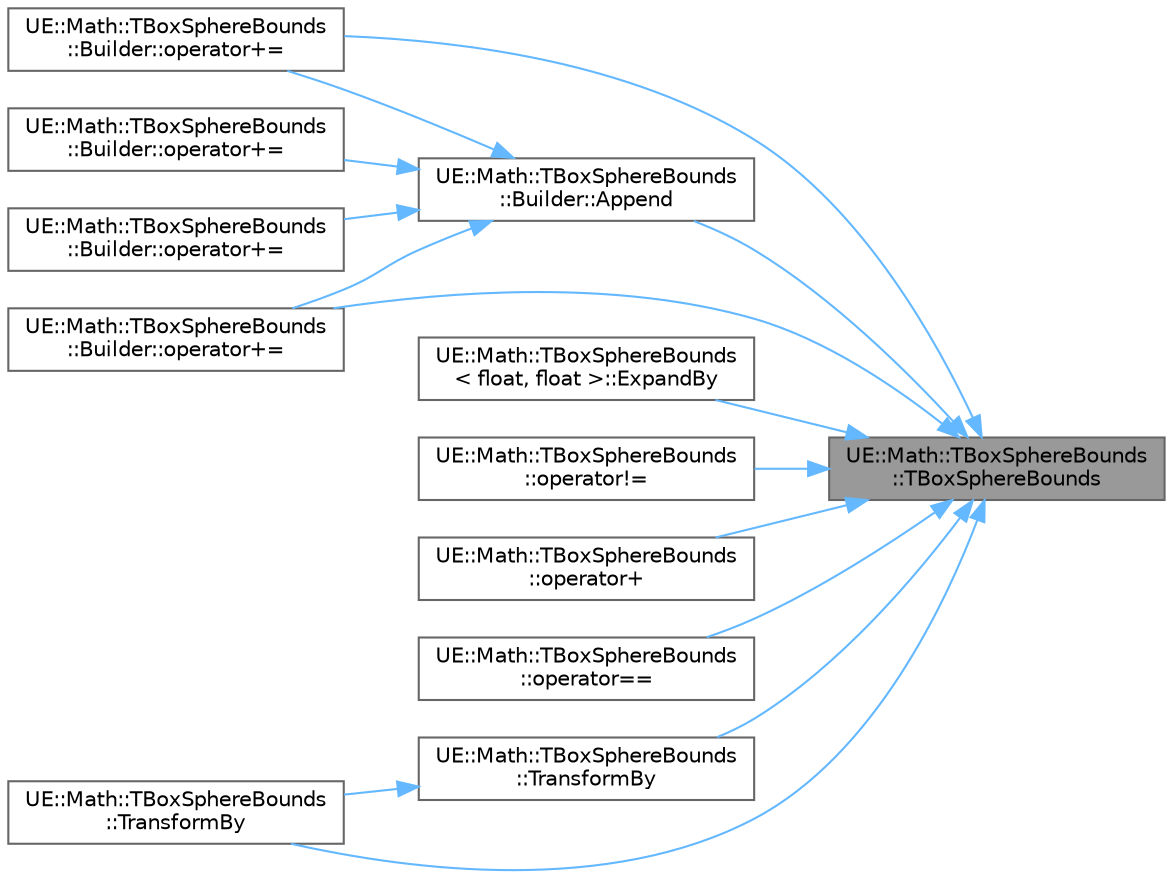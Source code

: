 digraph "UE::Math::TBoxSphereBounds::TBoxSphereBounds"
{
 // INTERACTIVE_SVG=YES
 // LATEX_PDF_SIZE
  bgcolor="transparent";
  edge [fontname=Helvetica,fontsize=10,labelfontname=Helvetica,labelfontsize=10];
  node [fontname=Helvetica,fontsize=10,shape=box,height=0.2,width=0.4];
  rankdir="RL";
  Node1 [id="Node000001",label="UE::Math::TBoxSphereBounds\l::TBoxSphereBounds",height=0.2,width=0.4,color="gray40", fillcolor="grey60", style="filled", fontcolor="black",tooltip="Default constructor."];
  Node1 -> Node2 [id="edge1_Node000001_Node000002",dir="back",color="steelblue1",style="solid",tooltip=" "];
  Node2 [id="Node000002",label="UE::Math::TBoxSphereBounds\l::Builder::Append",height=0.2,width=0.4,color="grey40", fillcolor="white", style="filled",URL="$db/dba/structUE_1_1Math_1_1TBoxSphereBounds_1_1Builder.html#a68c39937569e236bf9ed64a9f92dfa20",tooltip=" "];
  Node2 -> Node3 [id="edge2_Node000002_Node000003",dir="back",color="steelblue1",style="solid",tooltip=" "];
  Node3 [id="Node000003",label="UE::Math::TBoxSphereBounds\l::Builder::operator+=",height=0.2,width=0.4,color="grey40", fillcolor="white", style="filled",URL="$db/dba/structUE_1_1Math_1_1TBoxSphereBounds_1_1Builder.html#a9f3870dbf10ec2ef31feda44a271cc1d",tooltip=" "];
  Node2 -> Node4 [id="edge3_Node000002_Node000004",dir="back",color="steelblue1",style="solid",tooltip=" "];
  Node4 [id="Node000004",label="UE::Math::TBoxSphereBounds\l::Builder::operator+=",height=0.2,width=0.4,color="grey40", fillcolor="white", style="filled",URL="$db/dba/structUE_1_1Math_1_1TBoxSphereBounds_1_1Builder.html#a4ac6f4df83622f6e94239a56311a9358",tooltip=" "];
  Node2 -> Node5 [id="edge4_Node000002_Node000005",dir="back",color="steelblue1",style="solid",tooltip=" "];
  Node5 [id="Node000005",label="UE::Math::TBoxSphereBounds\l::Builder::operator+=",height=0.2,width=0.4,color="grey40", fillcolor="white", style="filled",URL="$db/dba/structUE_1_1Math_1_1TBoxSphereBounds_1_1Builder.html#a91b3175c6fbac35adc966def01c05b18",tooltip=" "];
  Node2 -> Node6 [id="edge5_Node000002_Node000006",dir="back",color="steelblue1",style="solid",tooltip=" "];
  Node6 [id="Node000006",label="UE::Math::TBoxSphereBounds\l::Builder::operator+=",height=0.2,width=0.4,color="grey40", fillcolor="white", style="filled",URL="$db/dba/structUE_1_1Math_1_1TBoxSphereBounds_1_1Builder.html#afc48b1477bbe2fe4ab5eecd172b18cba",tooltip=" "];
  Node1 -> Node7 [id="edge6_Node000001_Node000007",dir="back",color="steelblue1",style="solid",tooltip=" "];
  Node7 [id="Node000007",label="UE::Math::TBoxSphereBounds\l\< float, float \>::ExpandBy",height=0.2,width=0.4,color="grey40", fillcolor="white", style="filled",URL="$d8/dc5/structUE_1_1Math_1_1TBoxSphereBounds.html#aca7cf2ea335d43794be51dd53bebe6c3",tooltip=" "];
  Node1 -> Node8 [id="edge7_Node000001_Node000008",dir="back",color="steelblue1",style="solid",tooltip=" "];
  Node8 [id="Node000008",label="UE::Math::TBoxSphereBounds\l::operator!=",height=0.2,width=0.4,color="grey40", fillcolor="white", style="filled",URL="$d8/dc5/structUE_1_1Math_1_1TBoxSphereBounds.html#adfef8b3d707a0dcea3ab14837c1c9f35",tooltip="Compare bounding volume this and Other."];
  Node1 -> Node9 [id="edge8_Node000001_Node000009",dir="back",color="steelblue1",style="solid",tooltip=" "];
  Node9 [id="Node000009",label="UE::Math::TBoxSphereBounds\l::operator+",height=0.2,width=0.4,color="grey40", fillcolor="white", style="filled",URL="$d8/dc5/structUE_1_1Math_1_1TBoxSphereBounds.html#a43230b442e301bccf9028f788a2d5624",tooltip="Constructs a bounding volume containing both this and B."];
  Node1 -> Node4 [id="edge9_Node000001_Node000004",dir="back",color="steelblue1",style="solid",tooltip=" "];
  Node1 -> Node6 [id="edge10_Node000001_Node000006",dir="back",color="steelblue1",style="solid",tooltip=" "];
  Node1 -> Node10 [id="edge11_Node000001_Node000010",dir="back",color="steelblue1",style="solid",tooltip=" "];
  Node10 [id="Node000010",label="UE::Math::TBoxSphereBounds\l::operator==",height=0.2,width=0.4,color="grey40", fillcolor="white", style="filled",URL="$d8/dc5/structUE_1_1Math_1_1TBoxSphereBounds.html#a880cf00de6a0e47b7784e72e8c0b5eff",tooltip="Compare bounding volume this and Other."];
  Node1 -> Node11 [id="edge12_Node000001_Node000011",dir="back",color="steelblue1",style="solid",tooltip=" "];
  Node11 [id="Node000011",label="UE::Math::TBoxSphereBounds\l::TransformBy",height=0.2,width=0.4,color="grey40", fillcolor="white", style="filled",URL="$d8/dc5/structUE_1_1Math_1_1TBoxSphereBounds.html#aab6e193887fac9b908753eb27beea8b5",tooltip="Gets a bounding volume transformed by a matrix."];
  Node11 -> Node12 [id="edge13_Node000011_Node000012",dir="back",color="steelblue1",style="solid",tooltip=" "];
  Node12 [id="Node000012",label="UE::Math::TBoxSphereBounds\l::TransformBy",height=0.2,width=0.4,color="grey40", fillcolor="white", style="filled",URL="$d8/dc5/structUE_1_1Math_1_1TBoxSphereBounds.html#ac1b8bf18ce3c47d29430eb90f8b3a46b",tooltip="Gets a bounding volume transformed by a FTransform object."];
  Node1 -> Node12 [id="edge14_Node000001_Node000012",dir="back",color="steelblue1",style="solid",tooltip=" "];
}
